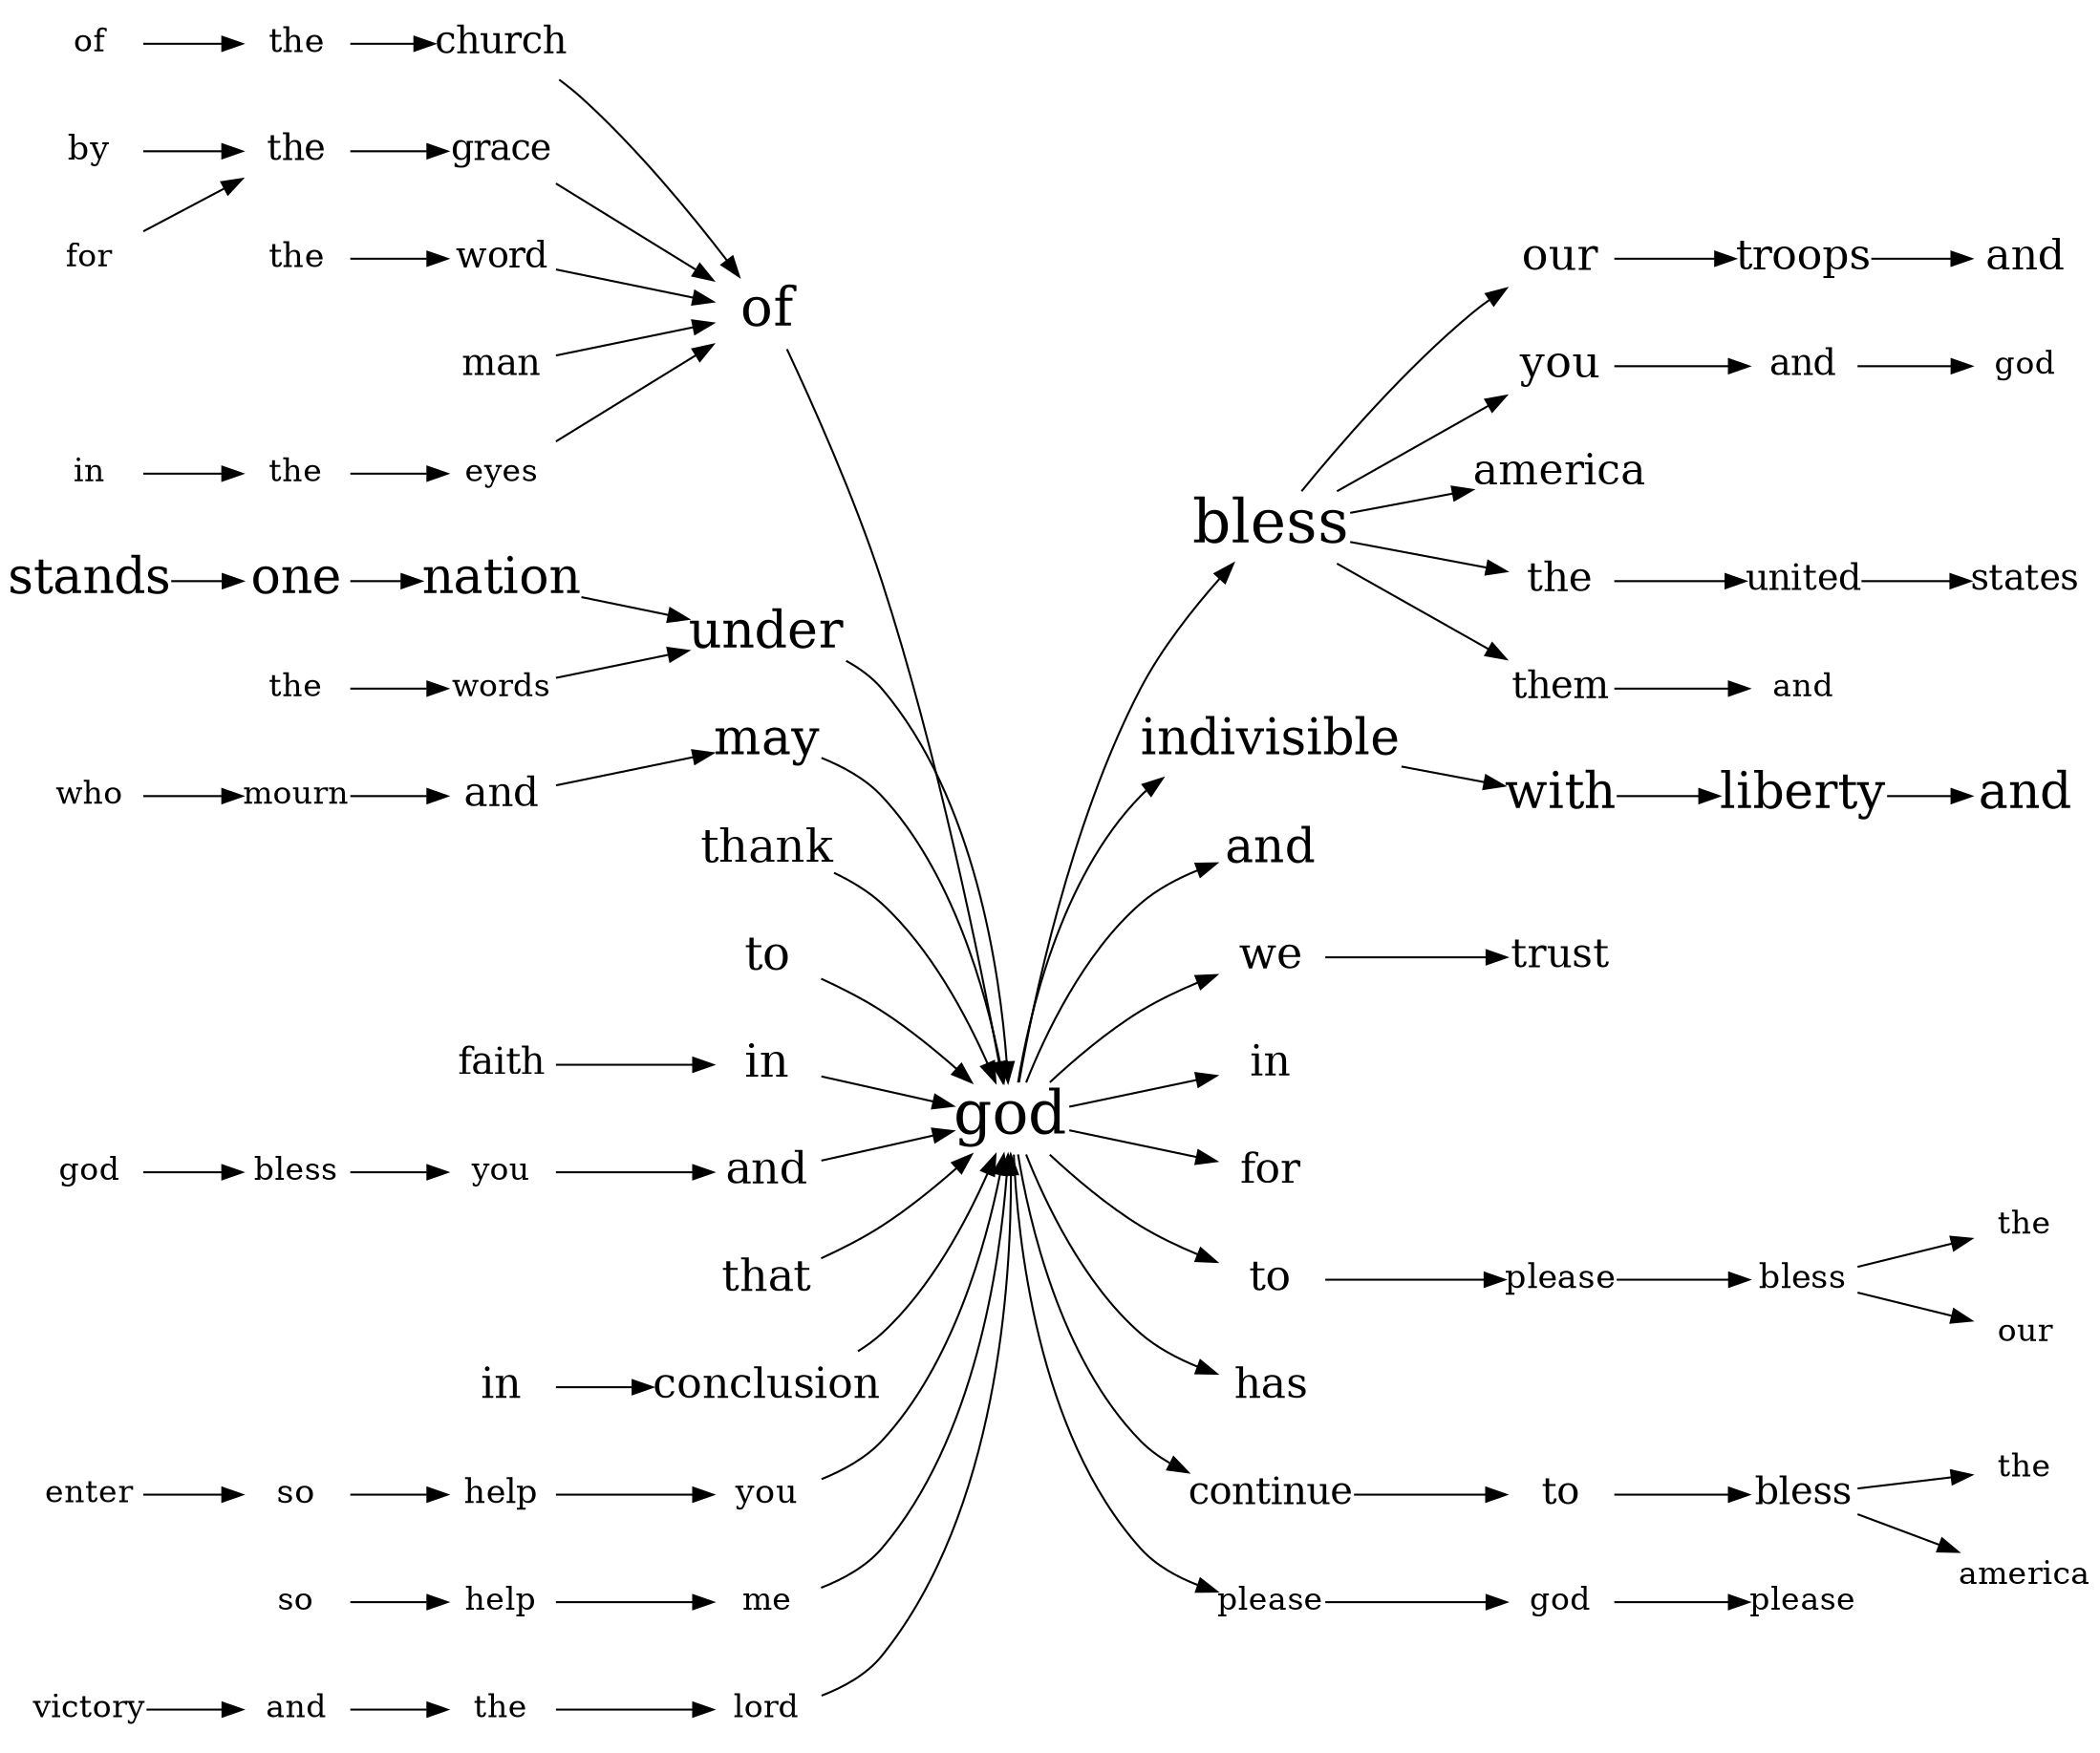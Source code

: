 digraph god {
	graph [rankdir=LR]
	node [margin=0 shape=plaintext]
	god [label=god fontsize=30]
	"of-bwd-of" [label=of fontsize=27]
	"church-bwd-of-church" [label=church fontsize=19]
	"the-bwd-of-church-the" [label=the fontsize=17]
	"of-bwd-of-church-the-of" [label=of fontsize=16]
	"of-bwd-of-church-the-of" -> "the-bwd-of-church-the"
	"the-bwd-of-church-the" -> "church-bwd-of-church"
	"church-bwd-of-church" -> "of-bwd-of"
	"grace-bwd-of-grace" [label=grace fontsize=18]
	"the-bwd-of-grace-the" [label=the fontsize=18]
	"by-bwd-of-grace-the-by" [label=by fontsize=17]
	"by-bwd-of-grace-the-by" -> "the-bwd-of-grace-the"
	"for-bwd-of-grace-the-for" [label=for fontsize=16]
	"for-bwd-of-grace-the-for" -> "the-bwd-of-grace-the"
	"the-bwd-of-grace-the" -> "grace-bwd-of-grace"
	"grace-bwd-of-grace" -> "of-bwd-of"
	"word-bwd-of-word" [label=word fontsize=18]
	"the-bwd-of-word-the" [label=the fontsize=17]
	"the-bwd-of-word-the" -> "word-bwd-of-word"
	"word-bwd-of-word" -> "of-bwd-of"
	"man-bwd-of-man" [label=man fontsize=18]
	"man-bwd-of-man" -> "of-bwd-of"
	"eyes-bwd-of-eyes" [label=eyes fontsize=16]
	"the-bwd-of-eyes-the" [label=the fontsize=16]
	"in-bwd-of-eyes-the-in" [label=in fontsize=16]
	"in-bwd-of-eyes-the-in" -> "the-bwd-of-eyes-the"
	"the-bwd-of-eyes-the" -> "eyes-bwd-of-eyes"
	"eyes-bwd-of-eyes" -> "of-bwd-of"
	"of-bwd-of" -> god
	"under-bwd-under" [label=under fontsize=26]
	"nation-bwd-under-nation" [label=nation fontsize=25]
	"one-bwd-under-nation-one" [label=one fontsize=25]
	"stands-bwd-under-nation-one-stands" [label=stands fontsize=25]
	"stands-bwd-under-nation-one-stands" -> "one-bwd-under-nation-one"
	"one-bwd-under-nation-one" -> "nation-bwd-under-nation"
	"nation-bwd-under-nation" -> "under-bwd-under"
	"words-bwd-under-words" [label=words fontsize=16]
	"the-bwd-under-words-the" [label=the fontsize=16]
	"the-bwd-under-words-the" -> "words-bwd-under-words"
	"words-bwd-under-words" -> "under-bwd-under"
	"under-bwd-under" -> god
	"may-bwd-may" [label=may fontsize=25]
	"and-bwd-may-and" [label=and fontsize=20]
	"mourn-bwd-may-and-mourn" [label=mourn fontsize=16]
	"who-bwd-may-and-mourn-who" [label=who fontsize=16]
	"who-bwd-may-and-mourn-who" -> "mourn-bwd-may-and-mourn"
	"mourn-bwd-may-and-mourn" -> "and-bwd-may-and"
	"and-bwd-may-and" -> "may-bwd-may"
	"may-bwd-may" -> god
	"thank-bwd-thank" [label=thank fontsize=23]
	"thank-bwd-thank" -> god
	"to-bwd-to" [label=to fontsize=23]
	"to-bwd-to" -> god
	"in-bwd-in" [label=in fontsize=23]
	"faith-bwd-in-faith" [label=faith fontsize=19]
	"faith-bwd-in-faith" -> "in-bwd-in"
	"in-bwd-in" -> god
	"and-bwd-and" [label=and fontsize=22]
	"you-bwd-and-you" [label=you fontsize=16]
	"bless-bwd-and-you-bless" [label=bless fontsize=16]
	"god-bwd-and-you-bless-god" [label=god fontsize=16]
	"god-bwd-and-you-bless-god" -> "bless-bwd-and-you-bless"
	"bless-bwd-and-you-bless" -> "you-bwd-and-you"
	"you-bwd-and-you" -> "and-bwd-and"
	"and-bwd-and" -> god
	"that-bwd-that" [label=that fontsize=22]
	"that-bwd-that" -> god
	"conclusion-bwd-conclusion" [label=conclusion fontsize=21]
	"in-bwd-conclusion-in" [label=in fontsize=21]
	"in-bwd-conclusion-in" -> "conclusion-bwd-conclusion"
	"conclusion-bwd-conclusion" -> god
	"you-bwd-you" [label=you fontsize=17]
	"help-bwd-you-help" [label=help fontsize=17]
	"so-bwd-you-help-so" [label=so fontsize=17]
	"enter-bwd-you-help-so-enter" [label=enter fontsize=16]
	"enter-bwd-you-help-so-enter" -> "so-bwd-you-help-so"
	"so-bwd-you-help-so" -> "help-bwd-you-help"
	"help-bwd-you-help" -> "you-bwd-you"
	"you-bwd-you" -> god
	"me-bwd-me" [label=me fontsize=16]
	"help-bwd-me-help" [label=help fontsize=16]
	"so-bwd-me-help-so" [label=so fontsize=16]
	"so-bwd-me-help-so" -> "help-bwd-me-help"
	"help-bwd-me-help" -> "me-bwd-me"
	"me-bwd-me" -> god
	"lord-bwd-lord" [label=lord fontsize=16]
	"the-bwd-lord-the" [label=the fontsize=16]
	"and-bwd-lord-the-and" [label=and fontsize=16]
	"victory-bwd-lord-the-and-victory" [label=victory fontsize=16]
	"victory-bwd-lord-the-and-victory" -> "and-bwd-lord-the-and"
	"and-bwd-lord-the-and" -> "the-bwd-lord-the"
	"the-bwd-lord-the" -> "lord-bwd-lord"
	"lord-bwd-lord" -> god
	"bless-fwd-bless" [label=bless fontsize=30]
	"our-fwd-bless-our" [label=our fontsize=22]
	"troops-fwd-bless-our-troops" [label=troops fontsize=21]
	"and-fwd-bless-our-troops-and" [label=and fontsize=21]
	"troops-fwd-bless-our-troops" -> "and-fwd-bless-our-troops-and"
	"our-fwd-bless-our" -> "troops-fwd-bless-our-troops"
	"bless-fwd-bless" -> "our-fwd-bless-our"
	"you-fwd-bless-you" [label=you fontsize=22]
	"and-fwd-bless-you-and" [label=and fontsize=18]
	"god-fwd-bless-you-and-god" [label=god fontsize=16]
	"and-fwd-bless-you-and" -> "god-fwd-bless-you-and-god"
	"you-fwd-bless-you" -> "and-fwd-bless-you-and"
	"bless-fwd-bless" -> "you-fwd-bless-you"
	"america-fwd-bless-america" [label=america fontsize=21]
	"bless-fwd-bless" -> "america-fwd-bless-america"
	"the-fwd-bless-the" [label=the fontsize=20]
	"united-fwd-bless-the-united" [label=united fontsize=18]
	"states-fwd-bless-the-united-states" [label=states fontsize=18]
	"united-fwd-bless-the-united" -> "states-fwd-bless-the-united-states"
	"the-fwd-bless-the" -> "united-fwd-bless-the-united"
	"bless-fwd-bless" -> "the-fwd-bless-the"
	"them-fwd-bless-them" [label=them fontsize=19]
	"and-fwd-bless-them-and" [label=and fontsize=16]
	"them-fwd-bless-them" -> "and-fwd-bless-them-and"
	"bless-fwd-bless" -> "them-fwd-bless-them"
	god -> "bless-fwd-bless"
	"indivisible-fwd-indivisible" [label=indivisible fontsize=25]
	"with-fwd-indivisible-with" [label=with fontsize=25]
	"liberty-fwd-indivisible-with-liberty" [label=liberty fontsize=25]
	"and-fwd-indivisible-with-liberty-and" [label=and fontsize=25]
	"liberty-fwd-indivisible-with-liberty" -> "and-fwd-indivisible-with-liberty-and"
	"with-fwd-indivisible-with" -> "liberty-fwd-indivisible-with-liberty"
	"indivisible-fwd-indivisible" -> "with-fwd-indivisible-with"
	god -> "indivisible-fwd-indivisible"
	"and-fwd-and" [label=and fontsize=24]
	god -> "and-fwd-and"
	"we-fwd-we" [label=we fontsize=22]
	"trust-fwd-we-trust" [label=trust fontsize=20]
	"we-fwd-we" -> "trust-fwd-we-trust"
	god -> "we-fwd-we"
	"in-fwd-in" [label=in fontsize=21]
	god -> "in-fwd-in"
	"for-fwd-for" [label=for fontsize=21]
	god -> "for-fwd-for"
	"to-fwd-to" [label=to fontsize=21]
	"please-fwd-to-please" [label=please fontsize=17]
	"bless-fwd-to-please-bless" [label=bless fontsize=17]
	"the-fwd-to-please-bless-the" [label=the fontsize=16]
	"bless-fwd-to-please-bless" -> "the-fwd-to-please-bless-the"
	"our-fwd-to-please-bless-our" [label=our fontsize=16]
	"bless-fwd-to-please-bless" -> "our-fwd-to-please-bless-our"
	"please-fwd-to-please" -> "bless-fwd-to-please-bless"
	"to-fwd-to" -> "please-fwd-to-please"
	god -> "to-fwd-to"
	"has-fwd-has" [label=has fontsize=21]
	god -> "has-fwd-has"
	"continue-fwd-continue" [label=continue fontsize=19]
	"to-fwd-continue-to" [label=to fontsize=19]
	"bless-fwd-continue-to-bless" [label=bless fontsize=19]
	"the-fwd-continue-to-bless-the" [label=the fontsize=16]
	"bless-fwd-continue-to-bless" -> "the-fwd-continue-to-bless-the"
	"america-fwd-continue-to-bless-america" [label=america fontsize=16]
	"bless-fwd-continue-to-bless" -> "america-fwd-continue-to-bless-america"
	"to-fwd-continue-to" -> "bless-fwd-continue-to-bless"
	"continue-fwd-continue" -> "to-fwd-continue-to"
	god -> "continue-fwd-continue"
	"please-fwd-please" [label=please fontsize=16]
	"god-fwd-please-god" [label=god fontsize=16]
	"please-fwd-please-god-please" [label=please fontsize=16]
	"god-fwd-please-god" -> "please-fwd-please-god-please"
	"please-fwd-please" -> "god-fwd-please-god"
	god -> "please-fwd-please"
}
